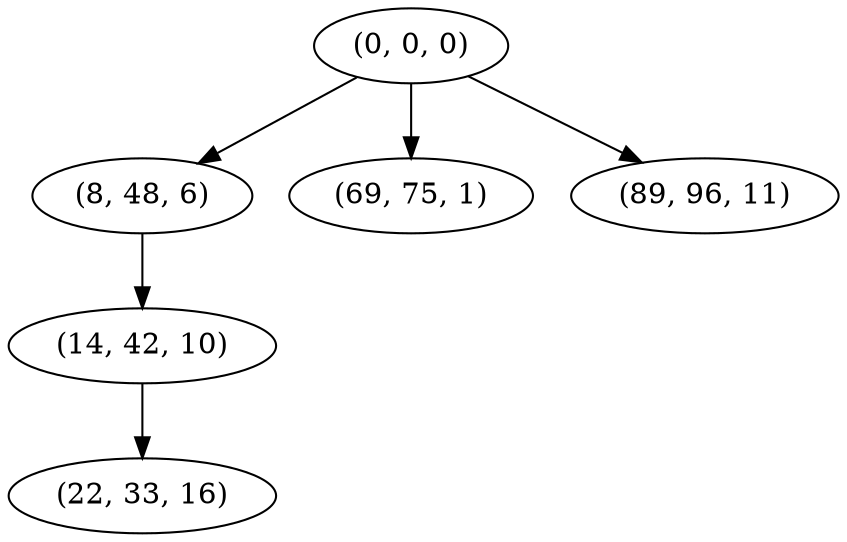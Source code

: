 digraph tree {
    "(0, 0, 0)";
    "(8, 48, 6)";
    "(14, 42, 10)";
    "(22, 33, 16)";
    "(69, 75, 1)";
    "(89, 96, 11)";
    "(0, 0, 0)" -> "(8, 48, 6)";
    "(0, 0, 0)" -> "(69, 75, 1)";
    "(0, 0, 0)" -> "(89, 96, 11)";
    "(8, 48, 6)" -> "(14, 42, 10)";
    "(14, 42, 10)" -> "(22, 33, 16)";
}
